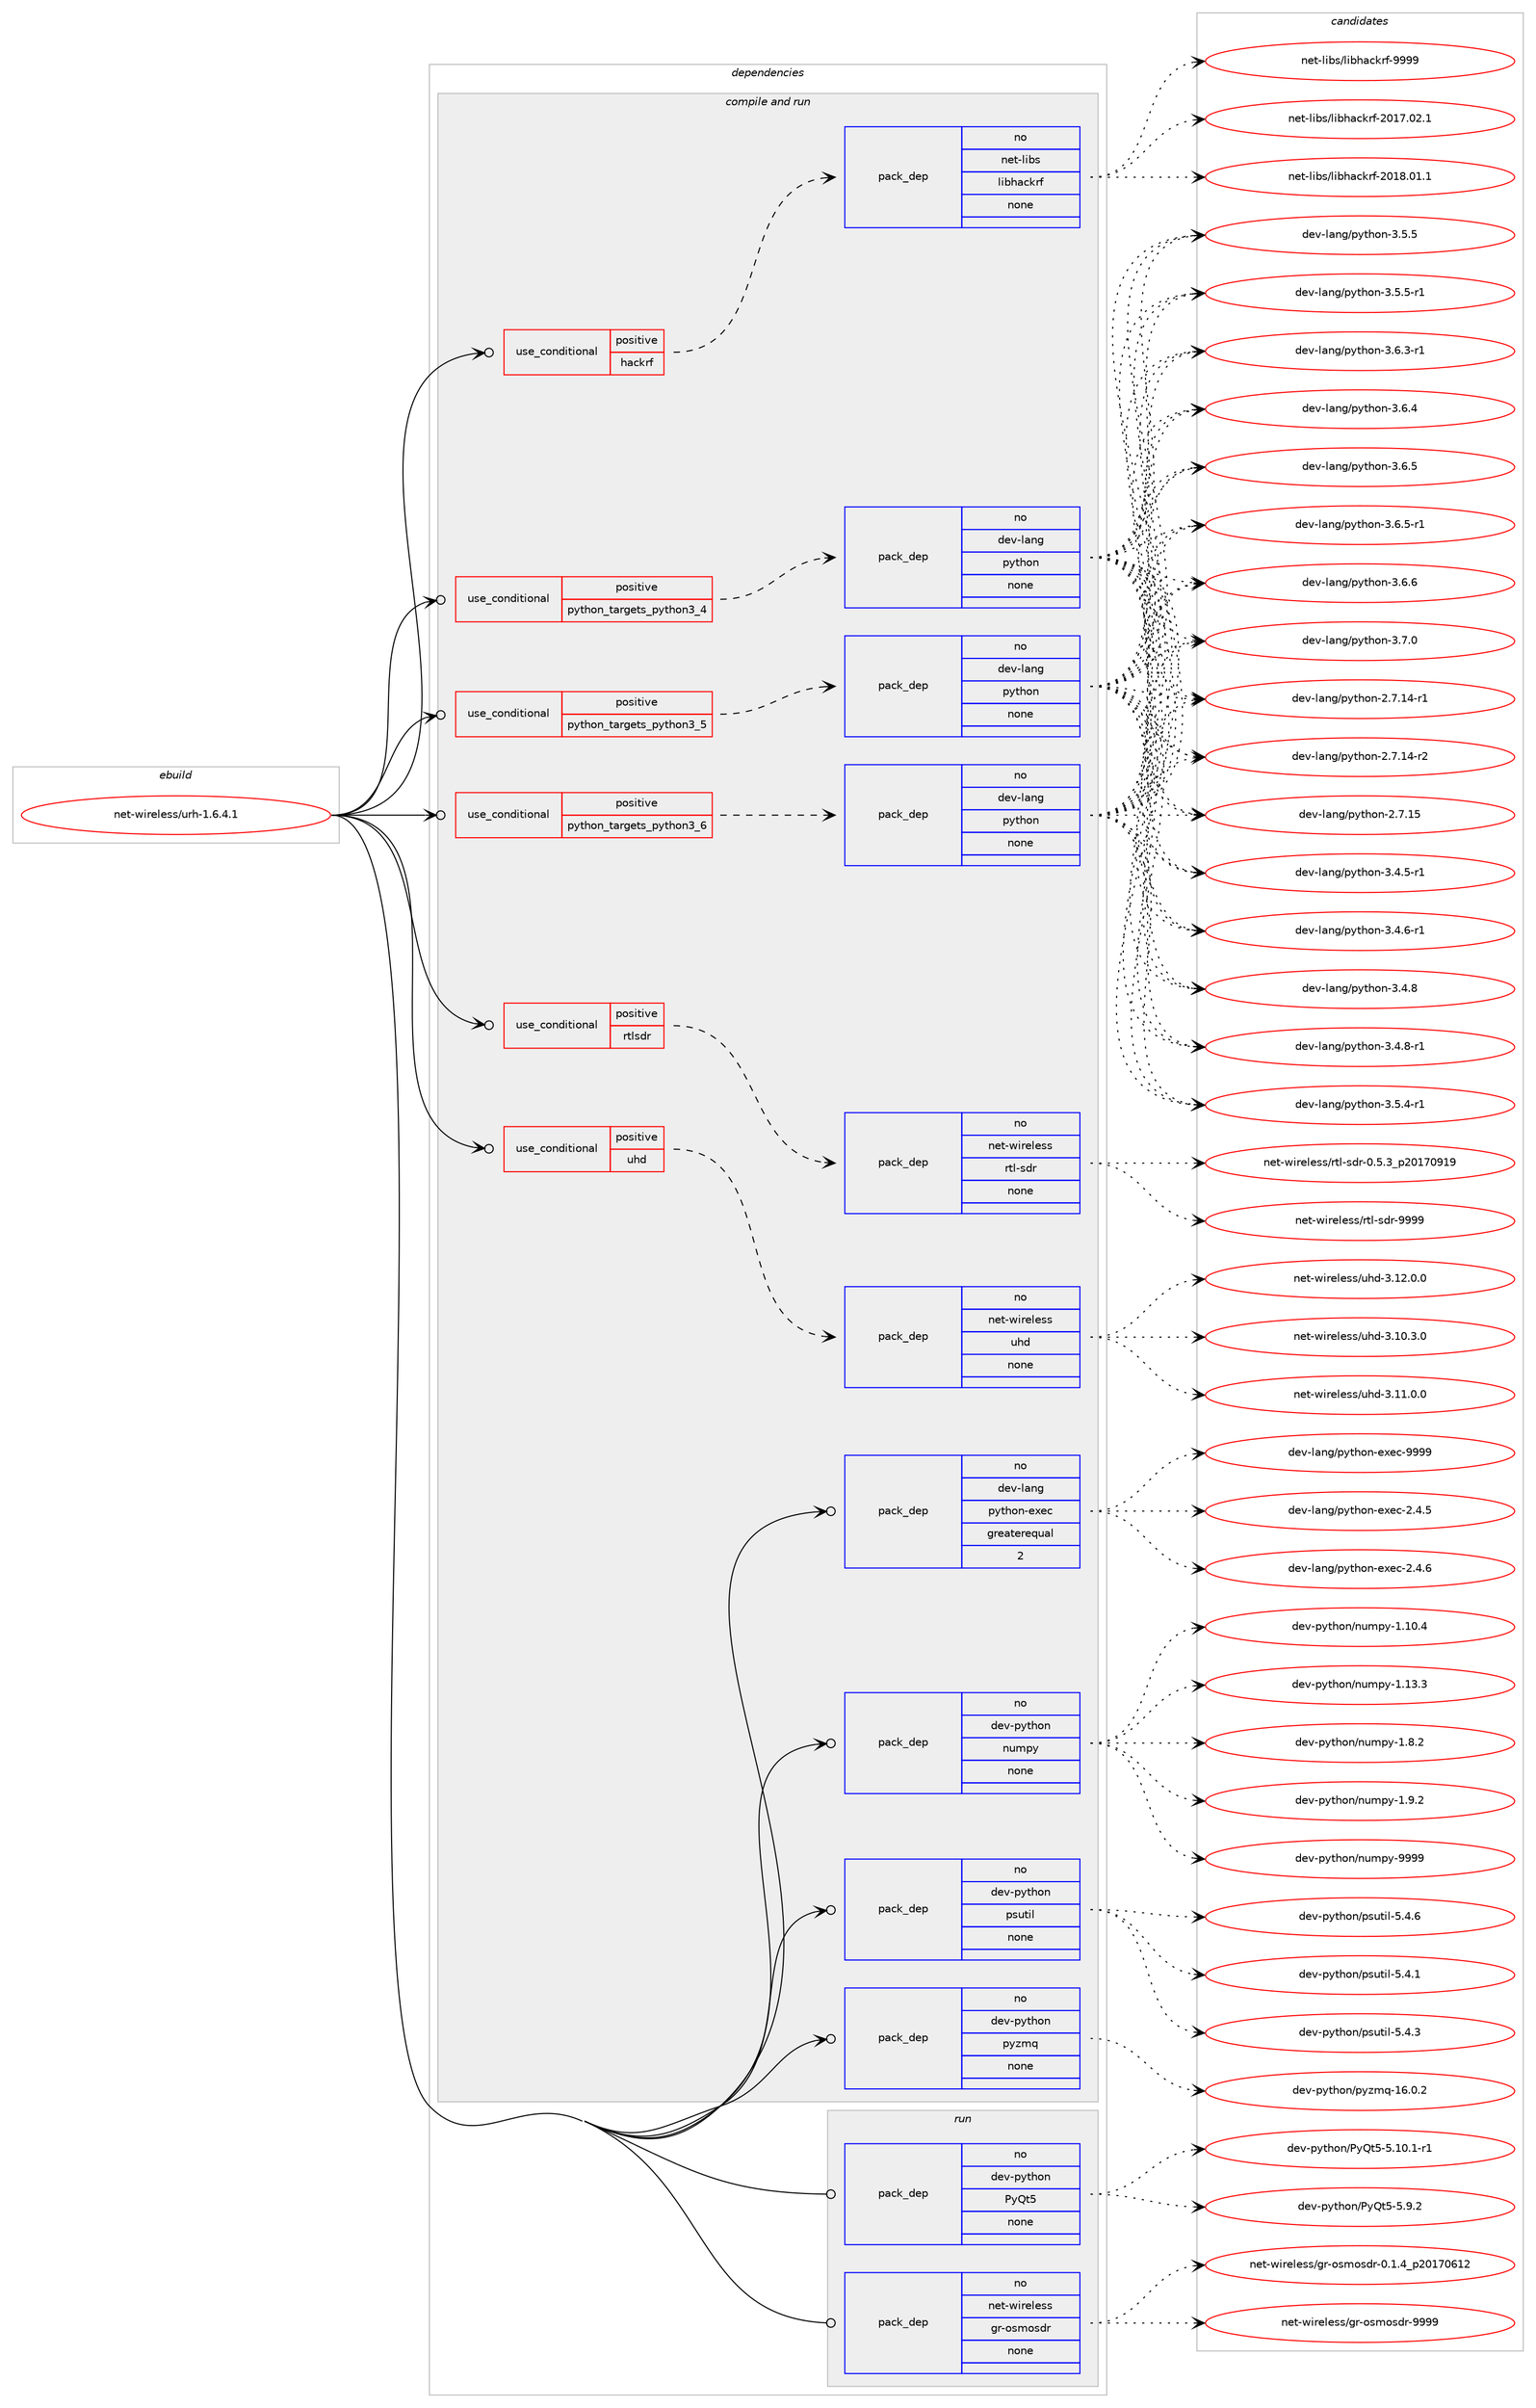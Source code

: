 digraph prolog {

# *************
# Graph options
# *************

newrank=true;
concentrate=true;
compound=true;
graph [rankdir=LR,fontname=Helvetica,fontsize=10,ranksep=1.5];#, ranksep=2.5, nodesep=0.2];
edge  [arrowhead=vee];
node  [fontname=Helvetica,fontsize=10];

# **********
# The ebuild
# **********

subgraph cluster_leftcol {
color=gray;
rank=same;
label=<<i>ebuild</i>>;
id [label="net-wireless/urh-1.6.4.1", color=red, width=4, href="../net-wireless/urh-1.6.4.1.svg"];
}

# ****************
# The dependencies
# ****************

subgraph cluster_midcol {
color=gray;
label=<<i>dependencies</i>>;
subgraph cluster_compile {
fillcolor="#eeeeee";
style=filled;
label=<<i>compile</i>>;
}
subgraph cluster_compileandrun {
fillcolor="#eeeeee";
style=filled;
label=<<i>compile and run</i>>;
subgraph cond565 {
dependency1921 [label=<<TABLE BORDER="0" CELLBORDER="1" CELLSPACING="0" CELLPADDING="4"><TR><TD ROWSPAN="3" CELLPADDING="10">use_conditional</TD></TR><TR><TD>positive</TD></TR><TR><TD>hackrf</TD></TR></TABLE>>, shape=none, color=red];
subgraph pack1323 {
dependency1922 [label=<<TABLE BORDER="0" CELLBORDER="1" CELLSPACING="0" CELLPADDING="4" WIDTH="220"><TR><TD ROWSPAN="6" CELLPADDING="30">pack_dep</TD></TR><TR><TD WIDTH="110">no</TD></TR><TR><TD>net-libs</TD></TR><TR><TD>libhackrf</TD></TR><TR><TD>none</TD></TR><TR><TD></TD></TR></TABLE>>, shape=none, color=blue];
}
dependency1921:e -> dependency1922:w [weight=20,style="dashed",arrowhead="vee"];
}
id:e -> dependency1921:w [weight=20,style="solid",arrowhead="odotvee"];
subgraph cond566 {
dependency1923 [label=<<TABLE BORDER="0" CELLBORDER="1" CELLSPACING="0" CELLPADDING="4"><TR><TD ROWSPAN="3" CELLPADDING="10">use_conditional</TD></TR><TR><TD>positive</TD></TR><TR><TD>python_targets_python3_4</TD></TR></TABLE>>, shape=none, color=red];
subgraph pack1324 {
dependency1924 [label=<<TABLE BORDER="0" CELLBORDER="1" CELLSPACING="0" CELLPADDING="4" WIDTH="220"><TR><TD ROWSPAN="6" CELLPADDING="30">pack_dep</TD></TR><TR><TD WIDTH="110">no</TD></TR><TR><TD>dev-lang</TD></TR><TR><TD>python</TD></TR><TR><TD>none</TD></TR><TR><TD></TD></TR></TABLE>>, shape=none, color=blue];
}
dependency1923:e -> dependency1924:w [weight=20,style="dashed",arrowhead="vee"];
}
id:e -> dependency1923:w [weight=20,style="solid",arrowhead="odotvee"];
subgraph cond567 {
dependency1925 [label=<<TABLE BORDER="0" CELLBORDER="1" CELLSPACING="0" CELLPADDING="4"><TR><TD ROWSPAN="3" CELLPADDING="10">use_conditional</TD></TR><TR><TD>positive</TD></TR><TR><TD>python_targets_python3_5</TD></TR></TABLE>>, shape=none, color=red];
subgraph pack1325 {
dependency1926 [label=<<TABLE BORDER="0" CELLBORDER="1" CELLSPACING="0" CELLPADDING="4" WIDTH="220"><TR><TD ROWSPAN="6" CELLPADDING="30">pack_dep</TD></TR><TR><TD WIDTH="110">no</TD></TR><TR><TD>dev-lang</TD></TR><TR><TD>python</TD></TR><TR><TD>none</TD></TR><TR><TD></TD></TR></TABLE>>, shape=none, color=blue];
}
dependency1925:e -> dependency1926:w [weight=20,style="dashed",arrowhead="vee"];
}
id:e -> dependency1925:w [weight=20,style="solid",arrowhead="odotvee"];
subgraph cond568 {
dependency1927 [label=<<TABLE BORDER="0" CELLBORDER="1" CELLSPACING="0" CELLPADDING="4"><TR><TD ROWSPAN="3" CELLPADDING="10">use_conditional</TD></TR><TR><TD>positive</TD></TR><TR><TD>python_targets_python3_6</TD></TR></TABLE>>, shape=none, color=red];
subgraph pack1326 {
dependency1928 [label=<<TABLE BORDER="0" CELLBORDER="1" CELLSPACING="0" CELLPADDING="4" WIDTH="220"><TR><TD ROWSPAN="6" CELLPADDING="30">pack_dep</TD></TR><TR><TD WIDTH="110">no</TD></TR><TR><TD>dev-lang</TD></TR><TR><TD>python</TD></TR><TR><TD>none</TD></TR><TR><TD></TD></TR></TABLE>>, shape=none, color=blue];
}
dependency1927:e -> dependency1928:w [weight=20,style="dashed",arrowhead="vee"];
}
id:e -> dependency1927:w [weight=20,style="solid",arrowhead="odotvee"];
subgraph cond569 {
dependency1929 [label=<<TABLE BORDER="0" CELLBORDER="1" CELLSPACING="0" CELLPADDING="4"><TR><TD ROWSPAN="3" CELLPADDING="10">use_conditional</TD></TR><TR><TD>positive</TD></TR><TR><TD>rtlsdr</TD></TR></TABLE>>, shape=none, color=red];
subgraph pack1327 {
dependency1930 [label=<<TABLE BORDER="0" CELLBORDER="1" CELLSPACING="0" CELLPADDING="4" WIDTH="220"><TR><TD ROWSPAN="6" CELLPADDING="30">pack_dep</TD></TR><TR><TD WIDTH="110">no</TD></TR><TR><TD>net-wireless</TD></TR><TR><TD>rtl-sdr</TD></TR><TR><TD>none</TD></TR><TR><TD></TD></TR></TABLE>>, shape=none, color=blue];
}
dependency1929:e -> dependency1930:w [weight=20,style="dashed",arrowhead="vee"];
}
id:e -> dependency1929:w [weight=20,style="solid",arrowhead="odotvee"];
subgraph cond570 {
dependency1931 [label=<<TABLE BORDER="0" CELLBORDER="1" CELLSPACING="0" CELLPADDING="4"><TR><TD ROWSPAN="3" CELLPADDING="10">use_conditional</TD></TR><TR><TD>positive</TD></TR><TR><TD>uhd</TD></TR></TABLE>>, shape=none, color=red];
subgraph pack1328 {
dependency1932 [label=<<TABLE BORDER="0" CELLBORDER="1" CELLSPACING="0" CELLPADDING="4" WIDTH="220"><TR><TD ROWSPAN="6" CELLPADDING="30">pack_dep</TD></TR><TR><TD WIDTH="110">no</TD></TR><TR><TD>net-wireless</TD></TR><TR><TD>uhd</TD></TR><TR><TD>none</TD></TR><TR><TD></TD></TR></TABLE>>, shape=none, color=blue];
}
dependency1931:e -> dependency1932:w [weight=20,style="dashed",arrowhead="vee"];
}
id:e -> dependency1931:w [weight=20,style="solid",arrowhead="odotvee"];
subgraph pack1329 {
dependency1933 [label=<<TABLE BORDER="0" CELLBORDER="1" CELLSPACING="0" CELLPADDING="4" WIDTH="220"><TR><TD ROWSPAN="6" CELLPADDING="30">pack_dep</TD></TR><TR><TD WIDTH="110">no</TD></TR><TR><TD>dev-lang</TD></TR><TR><TD>python-exec</TD></TR><TR><TD>greaterequal</TD></TR><TR><TD>2</TD></TR></TABLE>>, shape=none, color=blue];
}
id:e -> dependency1933:w [weight=20,style="solid",arrowhead="odotvee"];
subgraph pack1330 {
dependency1934 [label=<<TABLE BORDER="0" CELLBORDER="1" CELLSPACING="0" CELLPADDING="4" WIDTH="220"><TR><TD ROWSPAN="6" CELLPADDING="30">pack_dep</TD></TR><TR><TD WIDTH="110">no</TD></TR><TR><TD>dev-python</TD></TR><TR><TD>numpy</TD></TR><TR><TD>none</TD></TR><TR><TD></TD></TR></TABLE>>, shape=none, color=blue];
}
id:e -> dependency1934:w [weight=20,style="solid",arrowhead="odotvee"];
subgraph pack1331 {
dependency1935 [label=<<TABLE BORDER="0" CELLBORDER="1" CELLSPACING="0" CELLPADDING="4" WIDTH="220"><TR><TD ROWSPAN="6" CELLPADDING="30">pack_dep</TD></TR><TR><TD WIDTH="110">no</TD></TR><TR><TD>dev-python</TD></TR><TR><TD>psutil</TD></TR><TR><TD>none</TD></TR><TR><TD></TD></TR></TABLE>>, shape=none, color=blue];
}
id:e -> dependency1935:w [weight=20,style="solid",arrowhead="odotvee"];
subgraph pack1332 {
dependency1936 [label=<<TABLE BORDER="0" CELLBORDER="1" CELLSPACING="0" CELLPADDING="4" WIDTH="220"><TR><TD ROWSPAN="6" CELLPADDING="30">pack_dep</TD></TR><TR><TD WIDTH="110">no</TD></TR><TR><TD>dev-python</TD></TR><TR><TD>pyzmq</TD></TR><TR><TD>none</TD></TR><TR><TD></TD></TR></TABLE>>, shape=none, color=blue];
}
id:e -> dependency1936:w [weight=20,style="solid",arrowhead="odotvee"];
}
subgraph cluster_run {
fillcolor="#eeeeee";
style=filled;
label=<<i>run</i>>;
subgraph pack1333 {
dependency1937 [label=<<TABLE BORDER="0" CELLBORDER="1" CELLSPACING="0" CELLPADDING="4" WIDTH="220"><TR><TD ROWSPAN="6" CELLPADDING="30">pack_dep</TD></TR><TR><TD WIDTH="110">no</TD></TR><TR><TD>dev-python</TD></TR><TR><TD>PyQt5</TD></TR><TR><TD>none</TD></TR><TR><TD></TD></TR></TABLE>>, shape=none, color=blue];
}
id:e -> dependency1937:w [weight=20,style="solid",arrowhead="odot"];
subgraph pack1334 {
dependency1938 [label=<<TABLE BORDER="0" CELLBORDER="1" CELLSPACING="0" CELLPADDING="4" WIDTH="220"><TR><TD ROWSPAN="6" CELLPADDING="30">pack_dep</TD></TR><TR><TD WIDTH="110">no</TD></TR><TR><TD>net-wireless</TD></TR><TR><TD>gr-osmosdr</TD></TR><TR><TD>none</TD></TR><TR><TD></TD></TR></TABLE>>, shape=none, color=blue];
}
id:e -> dependency1938:w [weight=20,style="solid",arrowhead="odot"];
}
}

# **************
# The candidates
# **************

subgraph cluster_choices {
rank=same;
color=gray;
label=<<i>candidates</i>>;

subgraph choice1323 {
color=black;
nodesep=1;
choice11010111645108105981154710810598104979910711410245504849554648504649 [label="net-libs/libhackrf-2017.02.1", color=red, width=4,href="../net-libs/libhackrf-2017.02.1.svg"];
choice11010111645108105981154710810598104979910711410245504849564648494649 [label="net-libs/libhackrf-2018.01.1", color=red, width=4,href="../net-libs/libhackrf-2018.01.1.svg"];
choice1101011164510810598115471081059810497991071141024557575757 [label="net-libs/libhackrf-9999", color=red, width=4,href="../net-libs/libhackrf-9999.svg"];
dependency1922:e -> choice11010111645108105981154710810598104979910711410245504849554648504649:w [style=dotted,weight="100"];
dependency1922:e -> choice11010111645108105981154710810598104979910711410245504849564648494649:w [style=dotted,weight="100"];
dependency1922:e -> choice1101011164510810598115471081059810497991071141024557575757:w [style=dotted,weight="100"];
}
subgraph choice1324 {
color=black;
nodesep=1;
choice100101118451089711010347112121116104111110455046554649524511449 [label="dev-lang/python-2.7.14-r1", color=red, width=4,href="../dev-lang/python-2.7.14-r1.svg"];
choice100101118451089711010347112121116104111110455046554649524511450 [label="dev-lang/python-2.7.14-r2", color=red, width=4,href="../dev-lang/python-2.7.14-r2.svg"];
choice10010111845108971101034711212111610411111045504655464953 [label="dev-lang/python-2.7.15", color=red, width=4,href="../dev-lang/python-2.7.15.svg"];
choice1001011184510897110103471121211161041111104551465246534511449 [label="dev-lang/python-3.4.5-r1", color=red, width=4,href="../dev-lang/python-3.4.5-r1.svg"];
choice1001011184510897110103471121211161041111104551465246544511449 [label="dev-lang/python-3.4.6-r1", color=red, width=4,href="../dev-lang/python-3.4.6-r1.svg"];
choice100101118451089711010347112121116104111110455146524656 [label="dev-lang/python-3.4.8", color=red, width=4,href="../dev-lang/python-3.4.8.svg"];
choice1001011184510897110103471121211161041111104551465246564511449 [label="dev-lang/python-3.4.8-r1", color=red, width=4,href="../dev-lang/python-3.4.8-r1.svg"];
choice1001011184510897110103471121211161041111104551465346524511449 [label="dev-lang/python-3.5.4-r1", color=red, width=4,href="../dev-lang/python-3.5.4-r1.svg"];
choice100101118451089711010347112121116104111110455146534653 [label="dev-lang/python-3.5.5", color=red, width=4,href="../dev-lang/python-3.5.5.svg"];
choice1001011184510897110103471121211161041111104551465346534511449 [label="dev-lang/python-3.5.5-r1", color=red, width=4,href="../dev-lang/python-3.5.5-r1.svg"];
choice1001011184510897110103471121211161041111104551465446514511449 [label="dev-lang/python-3.6.3-r1", color=red, width=4,href="../dev-lang/python-3.6.3-r1.svg"];
choice100101118451089711010347112121116104111110455146544652 [label="dev-lang/python-3.6.4", color=red, width=4,href="../dev-lang/python-3.6.4.svg"];
choice100101118451089711010347112121116104111110455146544653 [label="dev-lang/python-3.6.5", color=red, width=4,href="../dev-lang/python-3.6.5.svg"];
choice1001011184510897110103471121211161041111104551465446534511449 [label="dev-lang/python-3.6.5-r1", color=red, width=4,href="../dev-lang/python-3.6.5-r1.svg"];
choice100101118451089711010347112121116104111110455146544654 [label="dev-lang/python-3.6.6", color=red, width=4,href="../dev-lang/python-3.6.6.svg"];
choice100101118451089711010347112121116104111110455146554648 [label="dev-lang/python-3.7.0", color=red, width=4,href="../dev-lang/python-3.7.0.svg"];
dependency1924:e -> choice100101118451089711010347112121116104111110455046554649524511449:w [style=dotted,weight="100"];
dependency1924:e -> choice100101118451089711010347112121116104111110455046554649524511450:w [style=dotted,weight="100"];
dependency1924:e -> choice10010111845108971101034711212111610411111045504655464953:w [style=dotted,weight="100"];
dependency1924:e -> choice1001011184510897110103471121211161041111104551465246534511449:w [style=dotted,weight="100"];
dependency1924:e -> choice1001011184510897110103471121211161041111104551465246544511449:w [style=dotted,weight="100"];
dependency1924:e -> choice100101118451089711010347112121116104111110455146524656:w [style=dotted,weight="100"];
dependency1924:e -> choice1001011184510897110103471121211161041111104551465246564511449:w [style=dotted,weight="100"];
dependency1924:e -> choice1001011184510897110103471121211161041111104551465346524511449:w [style=dotted,weight="100"];
dependency1924:e -> choice100101118451089711010347112121116104111110455146534653:w [style=dotted,weight="100"];
dependency1924:e -> choice1001011184510897110103471121211161041111104551465346534511449:w [style=dotted,weight="100"];
dependency1924:e -> choice1001011184510897110103471121211161041111104551465446514511449:w [style=dotted,weight="100"];
dependency1924:e -> choice100101118451089711010347112121116104111110455146544652:w [style=dotted,weight="100"];
dependency1924:e -> choice100101118451089711010347112121116104111110455146544653:w [style=dotted,weight="100"];
dependency1924:e -> choice1001011184510897110103471121211161041111104551465446534511449:w [style=dotted,weight="100"];
dependency1924:e -> choice100101118451089711010347112121116104111110455146544654:w [style=dotted,weight="100"];
dependency1924:e -> choice100101118451089711010347112121116104111110455146554648:w [style=dotted,weight="100"];
}
subgraph choice1325 {
color=black;
nodesep=1;
choice100101118451089711010347112121116104111110455046554649524511449 [label="dev-lang/python-2.7.14-r1", color=red, width=4,href="../dev-lang/python-2.7.14-r1.svg"];
choice100101118451089711010347112121116104111110455046554649524511450 [label="dev-lang/python-2.7.14-r2", color=red, width=4,href="../dev-lang/python-2.7.14-r2.svg"];
choice10010111845108971101034711212111610411111045504655464953 [label="dev-lang/python-2.7.15", color=red, width=4,href="../dev-lang/python-2.7.15.svg"];
choice1001011184510897110103471121211161041111104551465246534511449 [label="dev-lang/python-3.4.5-r1", color=red, width=4,href="../dev-lang/python-3.4.5-r1.svg"];
choice1001011184510897110103471121211161041111104551465246544511449 [label="dev-lang/python-3.4.6-r1", color=red, width=4,href="../dev-lang/python-3.4.6-r1.svg"];
choice100101118451089711010347112121116104111110455146524656 [label="dev-lang/python-3.4.8", color=red, width=4,href="../dev-lang/python-3.4.8.svg"];
choice1001011184510897110103471121211161041111104551465246564511449 [label="dev-lang/python-3.4.8-r1", color=red, width=4,href="../dev-lang/python-3.4.8-r1.svg"];
choice1001011184510897110103471121211161041111104551465346524511449 [label="dev-lang/python-3.5.4-r1", color=red, width=4,href="../dev-lang/python-3.5.4-r1.svg"];
choice100101118451089711010347112121116104111110455146534653 [label="dev-lang/python-3.5.5", color=red, width=4,href="../dev-lang/python-3.5.5.svg"];
choice1001011184510897110103471121211161041111104551465346534511449 [label="dev-lang/python-3.5.5-r1", color=red, width=4,href="../dev-lang/python-3.5.5-r1.svg"];
choice1001011184510897110103471121211161041111104551465446514511449 [label="dev-lang/python-3.6.3-r1", color=red, width=4,href="../dev-lang/python-3.6.3-r1.svg"];
choice100101118451089711010347112121116104111110455146544652 [label="dev-lang/python-3.6.4", color=red, width=4,href="../dev-lang/python-3.6.4.svg"];
choice100101118451089711010347112121116104111110455146544653 [label="dev-lang/python-3.6.5", color=red, width=4,href="../dev-lang/python-3.6.5.svg"];
choice1001011184510897110103471121211161041111104551465446534511449 [label="dev-lang/python-3.6.5-r1", color=red, width=4,href="../dev-lang/python-3.6.5-r1.svg"];
choice100101118451089711010347112121116104111110455146544654 [label="dev-lang/python-3.6.6", color=red, width=4,href="../dev-lang/python-3.6.6.svg"];
choice100101118451089711010347112121116104111110455146554648 [label="dev-lang/python-3.7.0", color=red, width=4,href="../dev-lang/python-3.7.0.svg"];
dependency1926:e -> choice100101118451089711010347112121116104111110455046554649524511449:w [style=dotted,weight="100"];
dependency1926:e -> choice100101118451089711010347112121116104111110455046554649524511450:w [style=dotted,weight="100"];
dependency1926:e -> choice10010111845108971101034711212111610411111045504655464953:w [style=dotted,weight="100"];
dependency1926:e -> choice1001011184510897110103471121211161041111104551465246534511449:w [style=dotted,weight="100"];
dependency1926:e -> choice1001011184510897110103471121211161041111104551465246544511449:w [style=dotted,weight="100"];
dependency1926:e -> choice100101118451089711010347112121116104111110455146524656:w [style=dotted,weight="100"];
dependency1926:e -> choice1001011184510897110103471121211161041111104551465246564511449:w [style=dotted,weight="100"];
dependency1926:e -> choice1001011184510897110103471121211161041111104551465346524511449:w [style=dotted,weight="100"];
dependency1926:e -> choice100101118451089711010347112121116104111110455146534653:w [style=dotted,weight="100"];
dependency1926:e -> choice1001011184510897110103471121211161041111104551465346534511449:w [style=dotted,weight="100"];
dependency1926:e -> choice1001011184510897110103471121211161041111104551465446514511449:w [style=dotted,weight="100"];
dependency1926:e -> choice100101118451089711010347112121116104111110455146544652:w [style=dotted,weight="100"];
dependency1926:e -> choice100101118451089711010347112121116104111110455146544653:w [style=dotted,weight="100"];
dependency1926:e -> choice1001011184510897110103471121211161041111104551465446534511449:w [style=dotted,weight="100"];
dependency1926:e -> choice100101118451089711010347112121116104111110455146544654:w [style=dotted,weight="100"];
dependency1926:e -> choice100101118451089711010347112121116104111110455146554648:w [style=dotted,weight="100"];
}
subgraph choice1326 {
color=black;
nodesep=1;
choice100101118451089711010347112121116104111110455046554649524511449 [label="dev-lang/python-2.7.14-r1", color=red, width=4,href="../dev-lang/python-2.7.14-r1.svg"];
choice100101118451089711010347112121116104111110455046554649524511450 [label="dev-lang/python-2.7.14-r2", color=red, width=4,href="../dev-lang/python-2.7.14-r2.svg"];
choice10010111845108971101034711212111610411111045504655464953 [label="dev-lang/python-2.7.15", color=red, width=4,href="../dev-lang/python-2.7.15.svg"];
choice1001011184510897110103471121211161041111104551465246534511449 [label="dev-lang/python-3.4.5-r1", color=red, width=4,href="../dev-lang/python-3.4.5-r1.svg"];
choice1001011184510897110103471121211161041111104551465246544511449 [label="dev-lang/python-3.4.6-r1", color=red, width=4,href="../dev-lang/python-3.4.6-r1.svg"];
choice100101118451089711010347112121116104111110455146524656 [label="dev-lang/python-3.4.8", color=red, width=4,href="../dev-lang/python-3.4.8.svg"];
choice1001011184510897110103471121211161041111104551465246564511449 [label="dev-lang/python-3.4.8-r1", color=red, width=4,href="../dev-lang/python-3.4.8-r1.svg"];
choice1001011184510897110103471121211161041111104551465346524511449 [label="dev-lang/python-3.5.4-r1", color=red, width=4,href="../dev-lang/python-3.5.4-r1.svg"];
choice100101118451089711010347112121116104111110455146534653 [label="dev-lang/python-3.5.5", color=red, width=4,href="../dev-lang/python-3.5.5.svg"];
choice1001011184510897110103471121211161041111104551465346534511449 [label="dev-lang/python-3.5.5-r1", color=red, width=4,href="../dev-lang/python-3.5.5-r1.svg"];
choice1001011184510897110103471121211161041111104551465446514511449 [label="dev-lang/python-3.6.3-r1", color=red, width=4,href="../dev-lang/python-3.6.3-r1.svg"];
choice100101118451089711010347112121116104111110455146544652 [label="dev-lang/python-3.6.4", color=red, width=4,href="../dev-lang/python-3.6.4.svg"];
choice100101118451089711010347112121116104111110455146544653 [label="dev-lang/python-3.6.5", color=red, width=4,href="../dev-lang/python-3.6.5.svg"];
choice1001011184510897110103471121211161041111104551465446534511449 [label="dev-lang/python-3.6.5-r1", color=red, width=4,href="../dev-lang/python-3.6.5-r1.svg"];
choice100101118451089711010347112121116104111110455146544654 [label="dev-lang/python-3.6.6", color=red, width=4,href="../dev-lang/python-3.6.6.svg"];
choice100101118451089711010347112121116104111110455146554648 [label="dev-lang/python-3.7.0", color=red, width=4,href="../dev-lang/python-3.7.0.svg"];
dependency1928:e -> choice100101118451089711010347112121116104111110455046554649524511449:w [style=dotted,weight="100"];
dependency1928:e -> choice100101118451089711010347112121116104111110455046554649524511450:w [style=dotted,weight="100"];
dependency1928:e -> choice10010111845108971101034711212111610411111045504655464953:w [style=dotted,weight="100"];
dependency1928:e -> choice1001011184510897110103471121211161041111104551465246534511449:w [style=dotted,weight="100"];
dependency1928:e -> choice1001011184510897110103471121211161041111104551465246544511449:w [style=dotted,weight="100"];
dependency1928:e -> choice100101118451089711010347112121116104111110455146524656:w [style=dotted,weight="100"];
dependency1928:e -> choice1001011184510897110103471121211161041111104551465246564511449:w [style=dotted,weight="100"];
dependency1928:e -> choice1001011184510897110103471121211161041111104551465346524511449:w [style=dotted,weight="100"];
dependency1928:e -> choice100101118451089711010347112121116104111110455146534653:w [style=dotted,weight="100"];
dependency1928:e -> choice1001011184510897110103471121211161041111104551465346534511449:w [style=dotted,weight="100"];
dependency1928:e -> choice1001011184510897110103471121211161041111104551465446514511449:w [style=dotted,weight="100"];
dependency1928:e -> choice100101118451089711010347112121116104111110455146544652:w [style=dotted,weight="100"];
dependency1928:e -> choice100101118451089711010347112121116104111110455146544653:w [style=dotted,weight="100"];
dependency1928:e -> choice1001011184510897110103471121211161041111104551465446534511449:w [style=dotted,weight="100"];
dependency1928:e -> choice100101118451089711010347112121116104111110455146544654:w [style=dotted,weight="100"];
dependency1928:e -> choice100101118451089711010347112121116104111110455146554648:w [style=dotted,weight="100"];
}
subgraph choice1327 {
color=black;
nodesep=1;
choice110101116451191051141011081011151154711411610845115100114454846534651951125048495548574957 [label="net-wireless/rtl-sdr-0.5.3_p20170919", color=red, width=4,href="../net-wireless/rtl-sdr-0.5.3_p20170919.svg"];
choice1101011164511910511410110810111511547114116108451151001144557575757 [label="net-wireless/rtl-sdr-9999", color=red, width=4,href="../net-wireless/rtl-sdr-9999.svg"];
dependency1930:e -> choice110101116451191051141011081011151154711411610845115100114454846534651951125048495548574957:w [style=dotted,weight="100"];
dependency1930:e -> choice1101011164511910511410110810111511547114116108451151001144557575757:w [style=dotted,weight="100"];
}
subgraph choice1328 {
color=black;
nodesep=1;
choice1101011164511910511410110810111511547117104100455146494846514648 [label="net-wireless/uhd-3.10.3.0", color=red, width=4,href="../net-wireless/uhd-3.10.3.0.svg"];
choice1101011164511910511410110810111511547117104100455146494946484648 [label="net-wireless/uhd-3.11.0.0", color=red, width=4,href="../net-wireless/uhd-3.11.0.0.svg"];
choice1101011164511910511410110810111511547117104100455146495046484648 [label="net-wireless/uhd-3.12.0.0", color=red, width=4,href="../net-wireless/uhd-3.12.0.0.svg"];
dependency1932:e -> choice1101011164511910511410110810111511547117104100455146494846514648:w [style=dotted,weight="100"];
dependency1932:e -> choice1101011164511910511410110810111511547117104100455146494946484648:w [style=dotted,weight="100"];
dependency1932:e -> choice1101011164511910511410110810111511547117104100455146495046484648:w [style=dotted,weight="100"];
}
subgraph choice1329 {
color=black;
nodesep=1;
choice1001011184510897110103471121211161041111104510112010199455046524653 [label="dev-lang/python-exec-2.4.5", color=red, width=4,href="../dev-lang/python-exec-2.4.5.svg"];
choice1001011184510897110103471121211161041111104510112010199455046524654 [label="dev-lang/python-exec-2.4.6", color=red, width=4,href="../dev-lang/python-exec-2.4.6.svg"];
choice10010111845108971101034711212111610411111045101120101994557575757 [label="dev-lang/python-exec-9999", color=red, width=4,href="../dev-lang/python-exec-9999.svg"];
dependency1933:e -> choice1001011184510897110103471121211161041111104510112010199455046524653:w [style=dotted,weight="100"];
dependency1933:e -> choice1001011184510897110103471121211161041111104510112010199455046524654:w [style=dotted,weight="100"];
dependency1933:e -> choice10010111845108971101034711212111610411111045101120101994557575757:w [style=dotted,weight="100"];
}
subgraph choice1330 {
color=black;
nodesep=1;
choice100101118451121211161041111104711011710911212145494649484652 [label="dev-python/numpy-1.10.4", color=red, width=4,href="../dev-python/numpy-1.10.4.svg"];
choice100101118451121211161041111104711011710911212145494649514651 [label="dev-python/numpy-1.13.3", color=red, width=4,href="../dev-python/numpy-1.13.3.svg"];
choice1001011184511212111610411111047110117109112121454946564650 [label="dev-python/numpy-1.8.2", color=red, width=4,href="../dev-python/numpy-1.8.2.svg"];
choice1001011184511212111610411111047110117109112121454946574650 [label="dev-python/numpy-1.9.2", color=red, width=4,href="../dev-python/numpy-1.9.2.svg"];
choice10010111845112121116104111110471101171091121214557575757 [label="dev-python/numpy-9999", color=red, width=4,href="../dev-python/numpy-9999.svg"];
dependency1934:e -> choice100101118451121211161041111104711011710911212145494649484652:w [style=dotted,weight="100"];
dependency1934:e -> choice100101118451121211161041111104711011710911212145494649514651:w [style=dotted,weight="100"];
dependency1934:e -> choice1001011184511212111610411111047110117109112121454946564650:w [style=dotted,weight="100"];
dependency1934:e -> choice1001011184511212111610411111047110117109112121454946574650:w [style=dotted,weight="100"];
dependency1934:e -> choice10010111845112121116104111110471101171091121214557575757:w [style=dotted,weight="100"];
}
subgraph choice1331 {
color=black;
nodesep=1;
choice1001011184511212111610411111047112115117116105108455346524649 [label="dev-python/psutil-5.4.1", color=red, width=4,href="../dev-python/psutil-5.4.1.svg"];
choice1001011184511212111610411111047112115117116105108455346524651 [label="dev-python/psutil-5.4.3", color=red, width=4,href="../dev-python/psutil-5.4.3.svg"];
choice1001011184511212111610411111047112115117116105108455346524654 [label="dev-python/psutil-5.4.6", color=red, width=4,href="../dev-python/psutil-5.4.6.svg"];
dependency1935:e -> choice1001011184511212111610411111047112115117116105108455346524649:w [style=dotted,weight="100"];
dependency1935:e -> choice1001011184511212111610411111047112115117116105108455346524651:w [style=dotted,weight="100"];
dependency1935:e -> choice1001011184511212111610411111047112115117116105108455346524654:w [style=dotted,weight="100"];
}
subgraph choice1332 {
color=black;
nodesep=1;
choice100101118451121211161041111104711212112210911345495446484650 [label="dev-python/pyzmq-16.0.2", color=red, width=4,href="../dev-python/pyzmq-16.0.2.svg"];
dependency1936:e -> choice100101118451121211161041111104711212112210911345495446484650:w [style=dotted,weight="100"];
}
subgraph choice1333 {
color=black;
nodesep=1;
choice1001011184511212111610411111047801218111653455346494846494511449 [label="dev-python/PyQt5-5.10.1-r1", color=red, width=4,href="../dev-python/PyQt5-5.10.1-r1.svg"];
choice1001011184511212111610411111047801218111653455346574650 [label="dev-python/PyQt5-5.9.2", color=red, width=4,href="../dev-python/PyQt5-5.9.2.svg"];
dependency1937:e -> choice1001011184511212111610411111047801218111653455346494846494511449:w [style=dotted,weight="100"];
dependency1937:e -> choice1001011184511212111610411111047801218111653455346574650:w [style=dotted,weight="100"];
}
subgraph choice1334 {
color=black;
nodesep=1;
choice110101116451191051141011081011151154710311445111115109111115100114454846494652951125048495548544950 [label="net-wireless/gr-osmosdr-0.1.4_p20170612", color=red, width=4,href="../net-wireless/gr-osmosdr-0.1.4_p20170612.svg"];
choice1101011164511910511410110810111511547103114451111151091111151001144557575757 [label="net-wireless/gr-osmosdr-9999", color=red, width=4,href="../net-wireless/gr-osmosdr-9999.svg"];
dependency1938:e -> choice110101116451191051141011081011151154710311445111115109111115100114454846494652951125048495548544950:w [style=dotted,weight="100"];
dependency1938:e -> choice1101011164511910511410110810111511547103114451111151091111151001144557575757:w [style=dotted,weight="100"];
}
}

}
